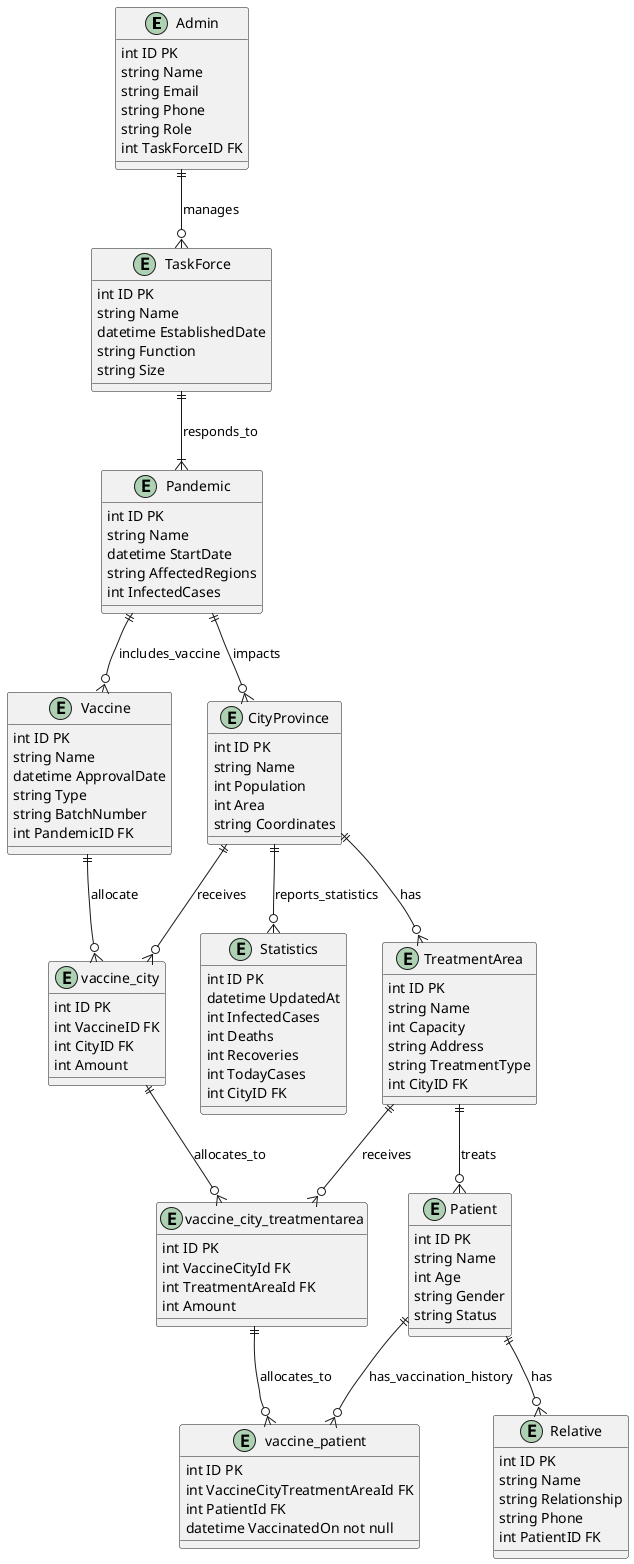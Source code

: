 @startuml
' skinparam classAttributeStyle {
'     <<stereotype>>: #FF9800
'     <<property>>: #000000
' }

entity Admin {
    int ID PK
    string Name
    string Email
    string Phone
    string Role
    int TaskForceID FK
}

entity TaskForce {
    int ID PK
    string Name
    datetime EstablishedDate
    string Function
    string Size
}

entity Pandemic {
    int ID PK
    string Name
    datetime StartDate
    string AffectedRegions
    int InfectedCases
}

entity Vaccine {
    int ID PK
    string Name
    datetime ApprovalDate
    string Type
    string BatchNumber
    int PandemicID FK
}

entity CityProvince {
    int ID PK
    string Name
    int Population
    int Area
    string Coordinates
}

entity Statistics {
    int ID PK
    datetime UpdatedAt
    int InfectedCases
    int Deaths
    int Recoveries
    int TodayCases
    int CityID FK
}

entity TreatmentArea {
    int ID PK
    string Name
    int Capacity
    string Address
    string TreatmentType
    int CityID FK
}

entity Patient {
    int ID PK
    string Name
    int Age
    string Gender
    string Status
}

entity Relative {
    int ID PK
    string Name
    string Relationship
    string Phone
    int PatientID FK
}

entity vaccine_city {
    int ID PK
    int VaccineID FK
    int CityID FK
    int Amount
}

entity vaccine_city_treatmentarea {
    int ID PK
    int VaccineCityId FK
    int TreatmentAreaId FK
    int Amount
}

entity vaccine_patient {
    int ID PK
    int VaccineCityTreatmentAreaId FK
    int PatientId FK
    datetime VaccinatedOn not null
}

Admin ||--o{ TaskForce : manages
TaskForce ||--|{ Pandemic : responds_to
Pandemic ||--o{ Vaccine : includes_vaccine
Pandemic ||--o{ CityProvince : impacts
Vaccine ||--o{ vaccine_city : allocate
CityProvince ||--o{ TreatmentArea : has
CityProvince ||--o{ Statistics : reports_statistics
CityProvince ||--o{ vaccine_city : receives
vaccine_city ||--o{ vaccine_city_treatmentarea : allocates_to
TreatmentArea ||--o{ vaccine_city_treatmentarea : receives
TreatmentArea ||--o{ Patient : treats
Patient ||--o{ Relative : has
vaccine_city_treatmentarea ||--o{ vaccine_patient: allocates_to
Patient ||--o{ vaccine_patient : has_vaccination_history

@enduml